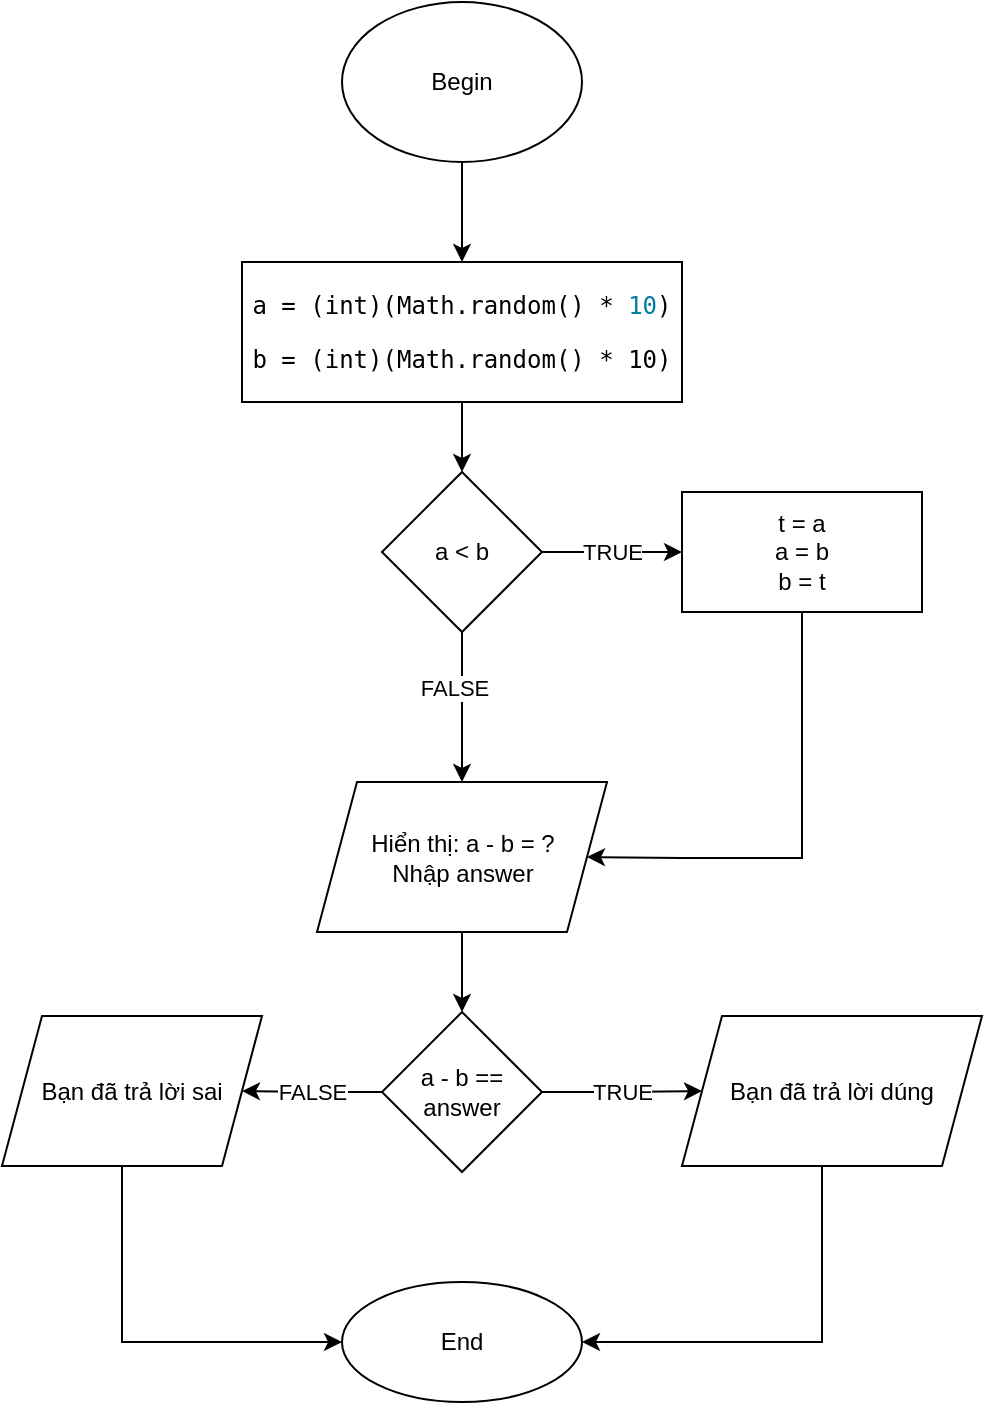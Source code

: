 <mxfile version="15.2.7" type="github">
  <diagram id="lS9gEuEYb2Qw7tAvBpl1" name="Page-1">
    <mxGraphModel dx="1422" dy="794" grid="1" gridSize="10" guides="1" tooltips="1" connect="1" arrows="1" fold="1" page="1" pageScale="1" pageWidth="827" pageHeight="1169" math="0" shadow="0">
      <root>
        <mxCell id="0" />
        <mxCell id="1" parent="0" />
        <mxCell id="pV3M_QZJWwmFhSBJMzRY-3" value="" style="edgeStyle=orthogonalEdgeStyle;rounded=0;orthogonalLoop=1;jettySize=auto;html=1;" edge="1" parent="1" source="pV3M_QZJWwmFhSBJMzRY-1" target="pV3M_QZJWwmFhSBJMzRY-2">
          <mxGeometry relative="1" as="geometry" />
        </mxCell>
        <mxCell id="pV3M_QZJWwmFhSBJMzRY-1" value="Begin" style="ellipse;whiteSpace=wrap;html=1;" vertex="1" parent="1">
          <mxGeometry x="340" y="40" width="120" height="80" as="geometry" />
        </mxCell>
        <mxCell id="pV3M_QZJWwmFhSBJMzRY-5" value="" style="edgeStyle=orthogonalEdgeStyle;rounded=0;orthogonalLoop=1;jettySize=auto;html=1;" edge="1" parent="1" source="pV3M_QZJWwmFhSBJMzRY-2" target="pV3M_QZJWwmFhSBJMzRY-4">
          <mxGeometry relative="1" as="geometry" />
        </mxCell>
        <mxCell id="pV3M_QZJWwmFhSBJMzRY-2" value="&lt;pre&gt;a = (int)(Math.random() * &lt;span class=&quot;constant&quot; style=&quot;color: rgb(0 , 125 , 159)&quot;&gt;10&lt;/span&gt;)&lt;/pre&gt;&lt;pre&gt;b = (int)(Math.random() * 10)&lt;/pre&gt;" style="whiteSpace=wrap;html=1;" vertex="1" parent="1">
          <mxGeometry x="290" y="170" width="220" height="70" as="geometry" />
        </mxCell>
        <mxCell id="pV3M_QZJWwmFhSBJMzRY-7" value="TRUE" style="edgeStyle=orthogonalEdgeStyle;rounded=0;orthogonalLoop=1;jettySize=auto;html=1;" edge="1" parent="1" source="pV3M_QZJWwmFhSBJMzRY-4" target="pV3M_QZJWwmFhSBJMzRY-6">
          <mxGeometry relative="1" as="geometry" />
        </mxCell>
        <mxCell id="pV3M_QZJWwmFhSBJMzRY-9" value="" style="edgeStyle=orthogonalEdgeStyle;rounded=0;orthogonalLoop=1;jettySize=auto;html=1;" edge="1" parent="1" source="pV3M_QZJWwmFhSBJMzRY-4" target="pV3M_QZJWwmFhSBJMzRY-8">
          <mxGeometry relative="1" as="geometry" />
        </mxCell>
        <mxCell id="pV3M_QZJWwmFhSBJMzRY-13" value="FALSE" style="edgeLabel;html=1;align=center;verticalAlign=middle;resizable=0;points=[];" vertex="1" connectable="0" parent="pV3M_QZJWwmFhSBJMzRY-9">
          <mxGeometry x="-0.247" y="-4" relative="1" as="geometry">
            <mxPoint as="offset" />
          </mxGeometry>
        </mxCell>
        <mxCell id="pV3M_QZJWwmFhSBJMzRY-4" value="a &amp;lt; b" style="rhombus;whiteSpace=wrap;html=1;" vertex="1" parent="1">
          <mxGeometry x="360" y="275" width="80" height="80" as="geometry" />
        </mxCell>
        <mxCell id="pV3M_QZJWwmFhSBJMzRY-12" value="" style="edgeStyle=orthogonalEdgeStyle;rounded=0;orthogonalLoop=1;jettySize=auto;html=1;entryX=1;entryY=0.5;entryDx=0;entryDy=0;" edge="1" parent="1" source="pV3M_QZJWwmFhSBJMzRY-6" target="pV3M_QZJWwmFhSBJMzRY-8">
          <mxGeometry relative="1" as="geometry">
            <mxPoint x="550" y="540" as="targetPoint" />
            <Array as="points">
              <mxPoint x="570" y="468" />
              <mxPoint x="510" y="468" />
            </Array>
          </mxGeometry>
        </mxCell>
        <mxCell id="pV3M_QZJWwmFhSBJMzRY-6" value="t = a&lt;br&gt;a = b&lt;br&gt;b = t" style="whiteSpace=wrap;html=1;" vertex="1" parent="1">
          <mxGeometry x="510" y="285" width="120" height="60" as="geometry" />
        </mxCell>
        <mxCell id="pV3M_QZJWwmFhSBJMzRY-15" value="" style="edgeStyle=orthogonalEdgeStyle;rounded=0;orthogonalLoop=1;jettySize=auto;html=1;" edge="1" parent="1" source="pV3M_QZJWwmFhSBJMzRY-8" target="pV3M_QZJWwmFhSBJMzRY-14">
          <mxGeometry relative="1" as="geometry" />
        </mxCell>
        <mxCell id="pV3M_QZJWwmFhSBJMzRY-8" value="Hiển thị: a - b = ?&lt;br&gt;Nhập answer" style="shape=parallelogram;perimeter=parallelogramPerimeter;whiteSpace=wrap;html=1;fixedSize=1;" vertex="1" parent="1">
          <mxGeometry x="327.5" y="430" width="145" height="75" as="geometry" />
        </mxCell>
        <mxCell id="pV3M_QZJWwmFhSBJMzRY-17" value="TRUE" style="edgeStyle=orthogonalEdgeStyle;rounded=0;orthogonalLoop=1;jettySize=auto;html=1;" edge="1" parent="1" source="pV3M_QZJWwmFhSBJMzRY-14" target="pV3M_QZJWwmFhSBJMzRY-16">
          <mxGeometry relative="1" as="geometry" />
        </mxCell>
        <mxCell id="pV3M_QZJWwmFhSBJMzRY-19" value="FALSE" style="edgeStyle=orthogonalEdgeStyle;rounded=0;orthogonalLoop=1;jettySize=auto;html=1;" edge="1" parent="1" source="pV3M_QZJWwmFhSBJMzRY-14" target="pV3M_QZJWwmFhSBJMzRY-18">
          <mxGeometry relative="1" as="geometry" />
        </mxCell>
        <mxCell id="pV3M_QZJWwmFhSBJMzRY-14" value="a - b == answer" style="rhombus;whiteSpace=wrap;html=1;" vertex="1" parent="1">
          <mxGeometry x="360" y="545" width="80" height="80" as="geometry" />
        </mxCell>
        <mxCell id="pV3M_QZJWwmFhSBJMzRY-27" value="" style="edgeStyle=orthogonalEdgeStyle;rounded=0;orthogonalLoop=1;jettySize=auto;html=1;entryX=1;entryY=0.5;entryDx=0;entryDy=0;" edge="1" parent="1" source="pV3M_QZJWwmFhSBJMzRY-16" target="pV3M_QZJWwmFhSBJMzRY-20">
          <mxGeometry relative="1" as="geometry">
            <mxPoint x="585" y="709.5" as="targetPoint" />
            <Array as="points">
              <mxPoint x="580" y="710" />
            </Array>
          </mxGeometry>
        </mxCell>
        <mxCell id="pV3M_QZJWwmFhSBJMzRY-16" value="Bạn đã trả lời dúng" style="shape=parallelogram;perimeter=parallelogramPerimeter;whiteSpace=wrap;html=1;fixedSize=1;" vertex="1" parent="1">
          <mxGeometry x="510" y="547" width="150" height="75" as="geometry" />
        </mxCell>
        <mxCell id="pV3M_QZJWwmFhSBJMzRY-21" value="" style="edgeStyle=orthogonalEdgeStyle;rounded=0;orthogonalLoop=1;jettySize=auto;html=1;" edge="1" parent="1" source="pV3M_QZJWwmFhSBJMzRY-18" target="pV3M_QZJWwmFhSBJMzRY-20">
          <mxGeometry relative="1" as="geometry">
            <Array as="points">
              <mxPoint x="230" y="710" />
            </Array>
          </mxGeometry>
        </mxCell>
        <mxCell id="pV3M_QZJWwmFhSBJMzRY-18" value="Bạn đã trả lời sai" style="shape=parallelogram;perimeter=parallelogramPerimeter;whiteSpace=wrap;html=1;fixedSize=1;" vertex="1" parent="1">
          <mxGeometry x="170" y="547" width="130" height="75" as="geometry" />
        </mxCell>
        <mxCell id="pV3M_QZJWwmFhSBJMzRY-20" value="End" style="ellipse;whiteSpace=wrap;html=1;" vertex="1" parent="1">
          <mxGeometry x="340" y="680" width="120" height="60" as="geometry" />
        </mxCell>
      </root>
    </mxGraphModel>
  </diagram>
</mxfile>
